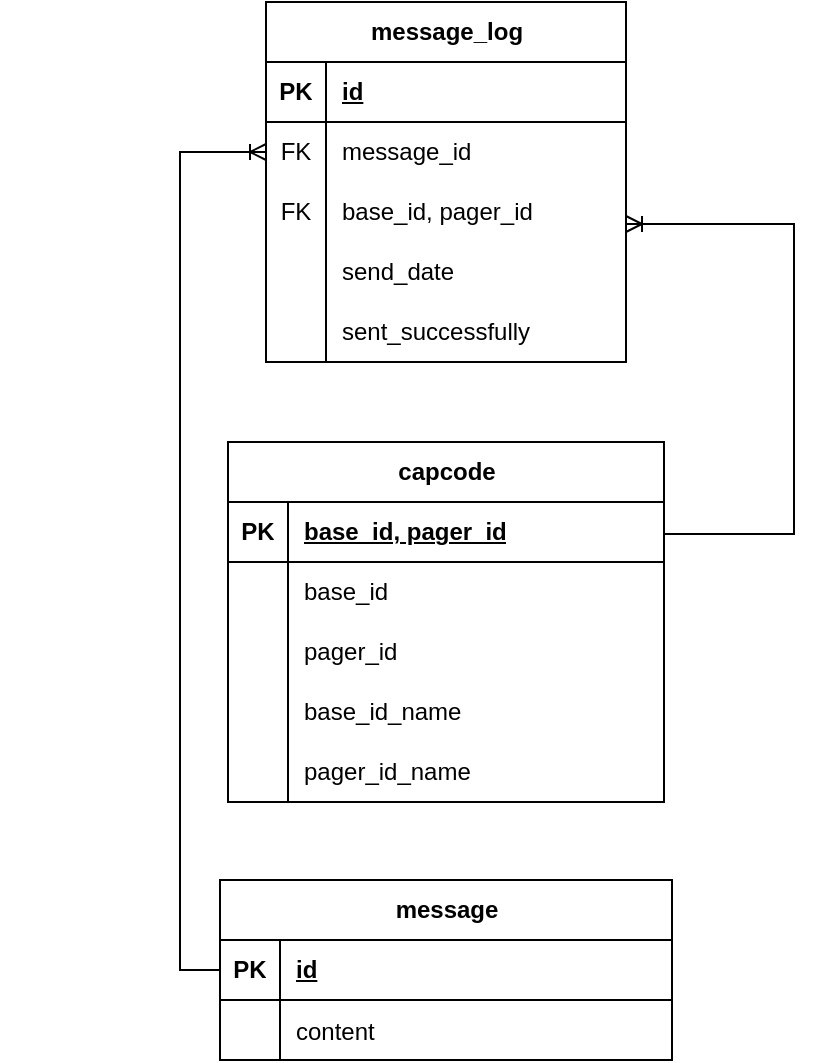 <mxfile version="21.6.8" type="device">
  <diagram id="UyH4VoXjdhM5-IE5U7bu" name="pager-log-db">
    <mxGraphModel dx="1199" dy="634" grid="0" gridSize="10" guides="1" tooltips="1" connect="1" arrows="1" fold="1" page="0" pageScale="1" pageWidth="850" pageHeight="1100" math="0" shadow="0">
      <root>
        <mxCell id="0" />
        <mxCell id="1" parent="0" />
        <mxCell id="ttD5M0ETw6lx5ti5k0PU-1" value="capcode" style="shape=table;startSize=30;container=1;collapsible=1;childLayout=tableLayout;fixedRows=1;rowLines=0;fontStyle=1;align=center;resizeLast=1;html=1;" parent="1" vertex="1">
          <mxGeometry x="103" y="309" width="218" height="180" as="geometry" />
        </mxCell>
        <mxCell id="ttD5M0ETw6lx5ti5k0PU-2" value="" style="shape=tableRow;horizontal=0;startSize=0;swimlaneHead=0;swimlaneBody=0;fillColor=none;collapsible=0;dropTarget=0;points=[[0,0.5],[1,0.5]];portConstraint=eastwest;top=0;left=0;right=0;bottom=1;" parent="ttD5M0ETw6lx5ti5k0PU-1" vertex="1">
          <mxGeometry y="30" width="218" height="30" as="geometry" />
        </mxCell>
        <mxCell id="ttD5M0ETw6lx5ti5k0PU-3" value="PK" style="shape=partialRectangle;connectable=0;fillColor=none;top=0;left=0;bottom=0;right=0;fontStyle=1;overflow=hidden;whiteSpace=wrap;html=1;" parent="ttD5M0ETw6lx5ti5k0PU-2" vertex="1">
          <mxGeometry width="30" height="30" as="geometry">
            <mxRectangle width="30" height="30" as="alternateBounds" />
          </mxGeometry>
        </mxCell>
        <mxCell id="ttD5M0ETw6lx5ti5k0PU-4" value="base_id, pager_id" style="shape=partialRectangle;connectable=0;fillColor=none;top=0;left=0;bottom=0;right=0;align=left;spacingLeft=6;fontStyle=5;overflow=hidden;whiteSpace=wrap;html=1;" parent="ttD5M0ETw6lx5ti5k0PU-2" vertex="1">
          <mxGeometry x="30" width="188" height="30" as="geometry">
            <mxRectangle width="188" height="30" as="alternateBounds" />
          </mxGeometry>
        </mxCell>
        <mxCell id="ttD5M0ETw6lx5ti5k0PU-5" value="" style="shape=tableRow;horizontal=0;startSize=0;swimlaneHead=0;swimlaneBody=0;fillColor=none;collapsible=0;dropTarget=0;points=[[0,0.5],[1,0.5]];portConstraint=eastwest;top=0;left=0;right=0;bottom=0;" parent="ttD5M0ETw6lx5ti5k0PU-1" vertex="1">
          <mxGeometry y="60" width="218" height="30" as="geometry" />
        </mxCell>
        <mxCell id="ttD5M0ETw6lx5ti5k0PU-6" value="" style="shape=partialRectangle;connectable=0;fillColor=none;top=0;left=0;bottom=0;right=0;editable=1;overflow=hidden;whiteSpace=wrap;html=1;" parent="ttD5M0ETw6lx5ti5k0PU-5" vertex="1">
          <mxGeometry width="30" height="30" as="geometry">
            <mxRectangle width="30" height="30" as="alternateBounds" />
          </mxGeometry>
        </mxCell>
        <mxCell id="ttD5M0ETw6lx5ti5k0PU-7" value="base_id" style="shape=partialRectangle;connectable=0;fillColor=none;top=0;left=0;bottom=0;right=0;align=left;spacingLeft=6;overflow=hidden;whiteSpace=wrap;html=1;" parent="ttD5M0ETw6lx5ti5k0PU-5" vertex="1">
          <mxGeometry x="30" width="188" height="30" as="geometry">
            <mxRectangle width="188" height="30" as="alternateBounds" />
          </mxGeometry>
        </mxCell>
        <mxCell id="ttD5M0ETw6lx5ti5k0PU-8" value="" style="shape=tableRow;horizontal=0;startSize=0;swimlaneHead=0;swimlaneBody=0;fillColor=none;collapsible=0;dropTarget=0;points=[[0,0.5],[1,0.5]];portConstraint=eastwest;top=0;left=0;right=0;bottom=0;" parent="ttD5M0ETw6lx5ti5k0PU-1" vertex="1">
          <mxGeometry y="90" width="218" height="30" as="geometry" />
        </mxCell>
        <mxCell id="ttD5M0ETw6lx5ti5k0PU-9" value="" style="shape=partialRectangle;connectable=0;fillColor=none;top=0;left=0;bottom=0;right=0;editable=1;overflow=hidden;whiteSpace=wrap;html=1;" parent="ttD5M0ETw6lx5ti5k0PU-8" vertex="1">
          <mxGeometry width="30" height="30" as="geometry">
            <mxRectangle width="30" height="30" as="alternateBounds" />
          </mxGeometry>
        </mxCell>
        <mxCell id="ttD5M0ETw6lx5ti5k0PU-10" value="pager_id" style="shape=partialRectangle;connectable=0;fillColor=none;top=0;left=0;bottom=0;right=0;align=left;spacingLeft=6;overflow=hidden;whiteSpace=wrap;html=1;" parent="ttD5M0ETw6lx5ti5k0PU-8" vertex="1">
          <mxGeometry x="30" width="188" height="30" as="geometry">
            <mxRectangle width="188" height="30" as="alternateBounds" />
          </mxGeometry>
        </mxCell>
        <mxCell id="ttD5M0ETw6lx5ti5k0PU-11" value="" style="shape=tableRow;horizontal=0;startSize=0;swimlaneHead=0;swimlaneBody=0;fillColor=none;collapsible=0;dropTarget=0;points=[[0,0.5],[1,0.5]];portConstraint=eastwest;top=0;left=0;right=0;bottom=0;" parent="ttD5M0ETw6lx5ti5k0PU-1" vertex="1">
          <mxGeometry y="120" width="218" height="30" as="geometry" />
        </mxCell>
        <mxCell id="ttD5M0ETw6lx5ti5k0PU-12" value="" style="shape=partialRectangle;connectable=0;fillColor=none;top=0;left=0;bottom=0;right=0;editable=1;overflow=hidden;whiteSpace=wrap;html=1;" parent="ttD5M0ETw6lx5ti5k0PU-11" vertex="1">
          <mxGeometry width="30" height="30" as="geometry">
            <mxRectangle width="30" height="30" as="alternateBounds" />
          </mxGeometry>
        </mxCell>
        <mxCell id="ttD5M0ETw6lx5ti5k0PU-13" value="base_id_name" style="shape=partialRectangle;connectable=0;fillColor=none;top=0;left=0;bottom=0;right=0;align=left;spacingLeft=6;overflow=hidden;whiteSpace=wrap;html=1;" parent="ttD5M0ETw6lx5ti5k0PU-11" vertex="1">
          <mxGeometry x="30" width="188" height="30" as="geometry">
            <mxRectangle width="188" height="30" as="alternateBounds" />
          </mxGeometry>
        </mxCell>
        <mxCell id="ttD5M0ETw6lx5ti5k0PU-14" value="" style="shape=tableRow;horizontal=0;startSize=0;swimlaneHead=0;swimlaneBody=0;fillColor=none;collapsible=0;dropTarget=0;points=[[0,0.5],[1,0.5]];portConstraint=eastwest;top=0;left=0;right=0;bottom=0;" parent="ttD5M0ETw6lx5ti5k0PU-1" vertex="1">
          <mxGeometry y="150" width="218" height="30" as="geometry" />
        </mxCell>
        <mxCell id="ttD5M0ETw6lx5ti5k0PU-15" value="" style="shape=partialRectangle;connectable=0;fillColor=none;top=0;left=0;bottom=0;right=0;editable=1;overflow=hidden;whiteSpace=wrap;html=1;" parent="ttD5M0ETw6lx5ti5k0PU-14" vertex="1">
          <mxGeometry width="30" height="30" as="geometry">
            <mxRectangle width="30" height="30" as="alternateBounds" />
          </mxGeometry>
        </mxCell>
        <mxCell id="ttD5M0ETw6lx5ti5k0PU-16" value="pager_id_name" style="shape=partialRectangle;connectable=0;fillColor=none;top=0;left=0;bottom=0;right=0;align=left;spacingLeft=6;overflow=hidden;whiteSpace=wrap;html=1;" parent="ttD5M0ETw6lx5ti5k0PU-14" vertex="1">
          <mxGeometry x="30" width="188" height="30" as="geometry">
            <mxRectangle width="188" height="30" as="alternateBounds" />
          </mxGeometry>
        </mxCell>
        <mxCell id="ttD5M0ETw6lx5ti5k0PU-17" value="message" style="shape=table;startSize=30;container=1;collapsible=1;childLayout=tableLayout;fixedRows=1;rowLines=0;fontStyle=1;align=center;resizeLast=1;html=1;" parent="1" vertex="1">
          <mxGeometry x="99" y="528" width="226" height="90" as="geometry" />
        </mxCell>
        <mxCell id="ttD5M0ETw6lx5ti5k0PU-18" value="" style="shape=tableRow;horizontal=0;startSize=0;swimlaneHead=0;swimlaneBody=0;fillColor=none;collapsible=0;dropTarget=0;points=[[0,0.5],[1,0.5]];portConstraint=eastwest;top=0;left=0;right=0;bottom=1;" parent="ttD5M0ETw6lx5ti5k0PU-17" vertex="1">
          <mxGeometry y="30" width="226" height="30" as="geometry" />
        </mxCell>
        <mxCell id="ttD5M0ETw6lx5ti5k0PU-19" value="PK" style="shape=partialRectangle;connectable=0;fillColor=none;top=0;left=0;bottom=0;right=0;fontStyle=1;overflow=hidden;whiteSpace=wrap;html=1;" parent="ttD5M0ETw6lx5ti5k0PU-18" vertex="1">
          <mxGeometry width="30" height="30" as="geometry">
            <mxRectangle width="30" height="30" as="alternateBounds" />
          </mxGeometry>
        </mxCell>
        <mxCell id="ttD5M0ETw6lx5ti5k0PU-20" value="id" style="shape=partialRectangle;connectable=0;fillColor=none;top=0;left=0;bottom=0;right=0;align=left;spacingLeft=6;fontStyle=5;overflow=hidden;whiteSpace=wrap;html=1;" parent="ttD5M0ETw6lx5ti5k0PU-18" vertex="1">
          <mxGeometry x="30" width="196" height="30" as="geometry">
            <mxRectangle width="196" height="30" as="alternateBounds" />
          </mxGeometry>
        </mxCell>
        <mxCell id="ttD5M0ETw6lx5ti5k0PU-24" value="" style="shape=tableRow;horizontal=0;startSize=0;swimlaneHead=0;swimlaneBody=0;fillColor=none;collapsible=0;dropTarget=0;points=[[0,0.5],[1,0.5]];portConstraint=eastwest;top=0;left=0;right=0;bottom=0;" parent="ttD5M0ETw6lx5ti5k0PU-17" vertex="1">
          <mxGeometry y="60" width="226" height="30" as="geometry" />
        </mxCell>
        <mxCell id="ttD5M0ETw6lx5ti5k0PU-25" value="" style="shape=partialRectangle;connectable=0;fillColor=none;top=0;left=0;bottom=0;right=0;editable=1;overflow=hidden;" parent="ttD5M0ETw6lx5ti5k0PU-24" vertex="1">
          <mxGeometry width="30" height="30" as="geometry">
            <mxRectangle width="30" height="30" as="alternateBounds" />
          </mxGeometry>
        </mxCell>
        <mxCell id="ttD5M0ETw6lx5ti5k0PU-26" value="content" style="shape=partialRectangle;connectable=0;fillColor=none;top=0;left=0;bottom=0;right=0;align=left;spacingLeft=6;overflow=hidden;" parent="ttD5M0ETw6lx5ti5k0PU-24" vertex="1">
          <mxGeometry x="30" width="196" height="30" as="geometry">
            <mxRectangle width="196" height="30" as="alternateBounds" />
          </mxGeometry>
        </mxCell>
        <mxCell id="ttD5M0ETw6lx5ti5k0PU-27" value="" style="shape=tableRow;horizontal=0;startSize=0;swimlaneHead=0;swimlaneBody=0;fillColor=none;collapsible=0;dropTarget=0;points=[[0,0.5],[1,0.5]];portConstraint=eastwest;top=0;left=0;right=0;bottom=0;" parent="1" vertex="1">
          <mxGeometry x="-10" y="467" width="218" height="30" as="geometry" />
        </mxCell>
        <mxCell id="ttD5M0ETw6lx5ti5k0PU-28" value="" style="shape=partialRectangle;connectable=0;fillColor=none;top=0;left=0;bottom=0;right=0;editable=1;overflow=hidden;whiteSpace=wrap;html=1;" parent="ttD5M0ETw6lx5ti5k0PU-27" vertex="1">
          <mxGeometry width="30" height="30" as="geometry">
            <mxRectangle width="30" height="30" as="alternateBounds" />
          </mxGeometry>
        </mxCell>
        <mxCell id="ttD5M0ETw6lx5ti5k0PU-29" value="message_log" style="shape=table;startSize=30;container=1;collapsible=1;childLayout=tableLayout;fixedRows=1;rowLines=0;fontStyle=1;align=center;resizeLast=1;html=1;" parent="1" vertex="1">
          <mxGeometry x="122" y="89" width="180" height="180" as="geometry" />
        </mxCell>
        <mxCell id="ttD5M0ETw6lx5ti5k0PU-30" value="" style="shape=tableRow;horizontal=0;startSize=0;swimlaneHead=0;swimlaneBody=0;fillColor=none;collapsible=0;dropTarget=0;points=[[0,0.5],[1,0.5]];portConstraint=eastwest;top=0;left=0;right=0;bottom=1;" parent="ttD5M0ETw6lx5ti5k0PU-29" vertex="1">
          <mxGeometry y="30" width="180" height="30" as="geometry" />
        </mxCell>
        <mxCell id="ttD5M0ETw6lx5ti5k0PU-31" value="PK" style="shape=partialRectangle;connectable=0;fillColor=none;top=0;left=0;bottom=0;right=0;fontStyle=1;overflow=hidden;whiteSpace=wrap;html=1;" parent="ttD5M0ETw6lx5ti5k0PU-30" vertex="1">
          <mxGeometry width="30" height="30" as="geometry">
            <mxRectangle width="30" height="30" as="alternateBounds" />
          </mxGeometry>
        </mxCell>
        <mxCell id="ttD5M0ETw6lx5ti5k0PU-32" value="id" style="shape=partialRectangle;connectable=0;fillColor=none;top=0;left=0;bottom=0;right=0;align=left;spacingLeft=6;fontStyle=5;overflow=hidden;whiteSpace=wrap;html=1;" parent="ttD5M0ETw6lx5ti5k0PU-30" vertex="1">
          <mxGeometry x="30" width="150" height="30" as="geometry">
            <mxRectangle width="150" height="30" as="alternateBounds" />
          </mxGeometry>
        </mxCell>
        <mxCell id="ttD5M0ETw6lx5ti5k0PU-33" value="" style="shape=tableRow;horizontal=0;startSize=0;swimlaneHead=0;swimlaneBody=0;fillColor=none;collapsible=0;dropTarget=0;points=[[0,0.5],[1,0.5]];portConstraint=eastwest;top=0;left=0;right=0;bottom=0;" parent="ttD5M0ETw6lx5ti5k0PU-29" vertex="1">
          <mxGeometry y="60" width="180" height="30" as="geometry" />
        </mxCell>
        <mxCell id="ttD5M0ETw6lx5ti5k0PU-34" value="FK" style="shape=partialRectangle;connectable=0;fillColor=none;top=0;left=0;bottom=0;right=0;editable=1;overflow=hidden;whiteSpace=wrap;html=1;" parent="ttD5M0ETw6lx5ti5k0PU-33" vertex="1">
          <mxGeometry width="30" height="30" as="geometry">
            <mxRectangle width="30" height="30" as="alternateBounds" />
          </mxGeometry>
        </mxCell>
        <mxCell id="ttD5M0ETw6lx5ti5k0PU-35" value="message_id" style="shape=partialRectangle;connectable=0;fillColor=none;top=0;left=0;bottom=0;right=0;align=left;spacingLeft=6;overflow=hidden;whiteSpace=wrap;html=1;" parent="ttD5M0ETw6lx5ti5k0PU-33" vertex="1">
          <mxGeometry x="30" width="150" height="30" as="geometry">
            <mxRectangle width="150" height="30" as="alternateBounds" />
          </mxGeometry>
        </mxCell>
        <mxCell id="ttD5M0ETw6lx5ti5k0PU-36" value="" style="shape=tableRow;horizontal=0;startSize=0;swimlaneHead=0;swimlaneBody=0;fillColor=none;collapsible=0;dropTarget=0;points=[[0,0.5],[1,0.5]];portConstraint=eastwest;top=0;left=0;right=0;bottom=0;" parent="ttD5M0ETw6lx5ti5k0PU-29" vertex="1">
          <mxGeometry y="90" width="180" height="30" as="geometry" />
        </mxCell>
        <mxCell id="ttD5M0ETw6lx5ti5k0PU-37" value="FK" style="shape=partialRectangle;connectable=0;fillColor=none;top=0;left=0;bottom=0;right=0;editable=1;overflow=hidden;whiteSpace=wrap;html=1;" parent="ttD5M0ETw6lx5ti5k0PU-36" vertex="1">
          <mxGeometry width="30" height="30" as="geometry">
            <mxRectangle width="30" height="30" as="alternateBounds" />
          </mxGeometry>
        </mxCell>
        <mxCell id="ttD5M0ETw6lx5ti5k0PU-38" value="base_id, pager_id" style="shape=partialRectangle;connectable=0;fillColor=none;top=0;left=0;bottom=0;right=0;align=left;spacingLeft=6;overflow=hidden;whiteSpace=wrap;html=1;" parent="ttD5M0ETw6lx5ti5k0PU-36" vertex="1">
          <mxGeometry x="30" width="150" height="30" as="geometry">
            <mxRectangle width="150" height="30" as="alternateBounds" />
          </mxGeometry>
        </mxCell>
        <mxCell id="ttD5M0ETw6lx5ti5k0PU-39" value="" style="shape=tableRow;horizontal=0;startSize=0;swimlaneHead=0;swimlaneBody=0;fillColor=none;collapsible=0;dropTarget=0;points=[[0,0.5],[1,0.5]];portConstraint=eastwest;top=0;left=0;right=0;bottom=0;" parent="ttD5M0ETw6lx5ti5k0PU-29" vertex="1">
          <mxGeometry y="120" width="180" height="30" as="geometry" />
        </mxCell>
        <mxCell id="ttD5M0ETw6lx5ti5k0PU-40" value="" style="shape=partialRectangle;connectable=0;fillColor=none;top=0;left=0;bottom=0;right=0;editable=1;overflow=hidden;whiteSpace=wrap;html=1;" parent="ttD5M0ETw6lx5ti5k0PU-39" vertex="1">
          <mxGeometry width="30" height="30" as="geometry">
            <mxRectangle width="30" height="30" as="alternateBounds" />
          </mxGeometry>
        </mxCell>
        <mxCell id="ttD5M0ETw6lx5ti5k0PU-41" value="send_date" style="shape=partialRectangle;connectable=0;fillColor=none;top=0;left=0;bottom=0;right=0;align=left;spacingLeft=6;overflow=hidden;whiteSpace=wrap;html=1;" parent="ttD5M0ETw6lx5ti5k0PU-39" vertex="1">
          <mxGeometry x="30" width="150" height="30" as="geometry">
            <mxRectangle width="150" height="30" as="alternateBounds" />
          </mxGeometry>
        </mxCell>
        <mxCell id="ttD5M0ETw6lx5ti5k0PU-42" value="" style="shape=tableRow;horizontal=0;startSize=0;swimlaneHead=0;swimlaneBody=0;fillColor=none;collapsible=0;dropTarget=0;points=[[0,0.5],[1,0.5]];portConstraint=eastwest;top=0;left=0;right=0;bottom=0;" parent="ttD5M0ETw6lx5ti5k0PU-29" vertex="1">
          <mxGeometry y="150" width="180" height="30" as="geometry" />
        </mxCell>
        <mxCell id="ttD5M0ETw6lx5ti5k0PU-43" value="" style="shape=partialRectangle;connectable=0;fillColor=none;top=0;left=0;bottom=0;right=0;editable=1;overflow=hidden;whiteSpace=wrap;html=1;" parent="ttD5M0ETw6lx5ti5k0PU-42" vertex="1">
          <mxGeometry width="30" height="30" as="geometry">
            <mxRectangle width="30" height="30" as="alternateBounds" />
          </mxGeometry>
        </mxCell>
        <mxCell id="ttD5M0ETw6lx5ti5k0PU-44" value="sent_successfully" style="shape=partialRectangle;connectable=0;fillColor=none;top=0;left=0;bottom=0;right=0;align=left;spacingLeft=6;overflow=hidden;whiteSpace=wrap;html=1;" parent="ttD5M0ETw6lx5ti5k0PU-42" vertex="1">
          <mxGeometry x="30" width="150" height="30" as="geometry">
            <mxRectangle width="150" height="30" as="alternateBounds" />
          </mxGeometry>
        </mxCell>
        <mxCell id="ttD5M0ETw6lx5ti5k0PU-45" style="edgeStyle=orthogonalEdgeStyle;rounded=0;orthogonalLoop=1;endArrow=ERoneToMany;jettySize=auto;html=1;exitX=1;exitY=0.5;exitDx=0;exitDy=0;" parent="1" source="ttD5M0ETw6lx5ti5k0PU-2" target="ttD5M0ETw6lx5ti5k0PU-36" edge="1">
          <mxGeometry relative="1" as="geometry">
            <mxPoint x="358" y="355.034" as="sourcePoint" />
            <mxPoint x="339.0" y="201" as="targetPoint" />
            <Array as="points">
              <mxPoint x="321" y="355" />
              <mxPoint x="386" y="355" />
              <mxPoint x="386" y="200" />
            </Array>
          </mxGeometry>
        </mxCell>
        <mxCell id="ttD5M0ETw6lx5ti5k0PU-46" style="edgeStyle=orthogonalEdgeStyle;rounded=0;orthogonalLoop=1;endArrow=ERoneToMany;jettySize=auto;html=1;entryX=0;entryY=0.5;entryDx=0;entryDy=0;" parent="1" source="ttD5M0ETw6lx5ti5k0PU-18" target="ttD5M0ETw6lx5ti5k0PU-33" edge="1">
          <mxGeometry relative="1" as="geometry" />
        </mxCell>
      </root>
    </mxGraphModel>
  </diagram>
</mxfile>
